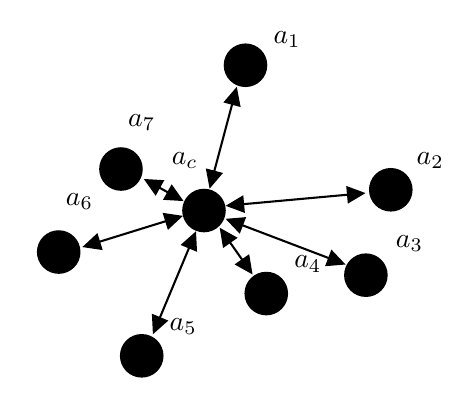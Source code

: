 

\tikzset{every picture/.style={line width=0.75pt}} %set default line width to 0.75pt        

\begin{tikzpicture}[x=0.75pt,y=0.75pt,yscale=-1,xscale=1]
%uncomment if require: \path (0,300); %set diagram left start at 0, and has height of 300

%Shape: Circle [id:dp7423665805715218] 
\draw  [fill={rgb, 255:red, 0; green, 0; blue, 0 }  ,fill opacity=1 ] (320,140) .. controls (320,134.48) and (324.48,130) .. (330,130) .. controls (335.52,130) and (340,134.48) .. (340,140) .. controls (340,145.52) and (335.52,150) .. (330,150) .. controls (324.48,150) and (320,145.52) .. (320,140) -- cycle ;
%Shape: Circle [id:dp5235386347538586] 
\draw  [fill={rgb, 255:red, 0; green, 0; blue, 0 }  ,fill opacity=1 ] (380,90) .. controls (380,84.48) and (384.48,80) .. (390,80) .. controls (395.52,80) and (400,84.48) .. (400,90) .. controls (400,95.52) and (395.52,100) .. (390,100) .. controls (384.48,100) and (380,95.52) .. (380,90) -- cycle ;
%Shape: Circle [id:dp04945883746430346] 
\draw  [fill={rgb, 255:red, 0; green, 0; blue, 0 }  ,fill opacity=1 ] (368,131.14) .. controls (368,125.62) and (372.48,121.14) .. (378,121.14) .. controls (383.52,121.14) and (388,125.62) .. (388,131.14) .. controls (388,136.67) and (383.52,141.14) .. (378,141.14) .. controls (372.48,141.14) and (368,136.67) .. (368,131.14) -- cycle ;
%Shape: Circle [id:dp15632991149166253] 
\draw  [fill={rgb, 255:red, 0; green, 0; blue, 0 }  ,fill opacity=1 ] (310,30) .. controls (310,24.48) and (314.48,20) .. (320,20) .. controls (325.52,20) and (330,24.48) .. (330,30) .. controls (330,35.52) and (325.52,40) .. (320,40) .. controls (314.48,40) and (310,35.52) .. (310,30) -- cycle ;
%Shape: Circle [id:dp9738919059343243] 
\draw  [fill={rgb, 255:red, 0; green, 0; blue, 0 }  ,fill opacity=1 ] (290,100) .. controls (290,94.48) and (294.48,90) .. (300,90) .. controls (305.52,90) and (310,94.48) .. (310,100) .. controls (310,105.52) and (305.52,110) .. (300,110) .. controls (294.48,110) and (290,105.52) .. (290,100) -- cycle ;
%Shape: Circle [id:dp4394566343229289] 
\draw  [fill={rgb, 255:red, 0; green, 0; blue, 0 }  ,fill opacity=1 ] (260,170) .. controls (260,164.48) and (264.48,160) .. (270,160) .. controls (275.52,160) and (280,164.48) .. (280,170) .. controls (280,175.52) and (275.52,180) .. (270,180) .. controls (264.48,180) and (260,175.52) .. (260,170) -- cycle ;
%Shape: Circle [id:dp24557041278636782] 
\draw  [fill={rgb, 255:red, 0; green, 0; blue, 0 }  ,fill opacity=1 ] (250,80) .. controls (250,74.48) and (254.48,70) .. (260,70) .. controls (265.52,70) and (270,74.48) .. (270,80) .. controls (270,85.52) and (265.52,90) .. (260,90) .. controls (254.48,90) and (250,85.52) .. (250,80) -- cycle ;
%Shape: Circle [id:dp22392644064545775] 
\draw  [fill={rgb, 255:red, 0; green, 0; blue, 0 }  ,fill opacity=1 ] (220,120) .. controls (220,114.48) and (224.48,110) .. (230,110) .. controls (235.52,110) and (240,114.48) .. (240,120) .. controls (240,125.52) and (235.52,130) .. (230,130) .. controls (224.48,130) and (220,125.52) .. (220,120) -- cycle ;
%Straight Lines [id:da6216865231747761] 
\draw    (244.27,116.71) -- (286.99,103.46) ;
\draw [shift={(289.86,102.57)}, rotate = 522.77] [fill={rgb, 255:red, 0; green, 0; blue, 0 }  ][line width=0.08]  [draw opacity=0] (8.93,-4.29) -- (0,0) -- (8.93,4.29) -- cycle    ;
\draw [shift={(241.4,117.6)}, rotate = 342.77] [fill={rgb, 255:red, 0; green, 0; blue, 0 }  ][line width=0.08]  [draw opacity=0] (8.93,-4.29) -- (0,0) -- (8.93,4.29) -- cycle    ;
%Straight Lines [id:da17461811223426293] 
\draw    (276.56,156.83) -- (294.99,112.77) ;
\draw [shift={(296.14,110)}, rotate = 472.69] [fill={rgb, 255:red, 0; green, 0; blue, 0 }  ][line width=0.08]  [draw opacity=0] (8.93,-4.29) -- (0,0) -- (8.93,4.29) -- cycle    ;
\draw [shift={(275.4,159.6)}, rotate = 292.69] [fill={rgb, 255:red, 0; green, 0; blue, 0 }  ][line width=0.08]  [draw opacity=0] (8.93,-4.29) -- (0,0) -- (8.93,4.29) -- cycle    ;
%Straight Lines [id:da48399499639035426] 
\draw    (321.67,128.35) -- (309.3,110.74) ;
\draw [shift={(307.57,108.29)}, rotate = 414.89] [fill={rgb, 255:red, 0; green, 0; blue, 0 }  ][line width=0.08]  [draw opacity=0] (8.93,-4.29) -- (0,0) -- (8.93,4.29) -- cycle    ;
\draw [shift={(323.4,130.8)}, rotate = 234.89] [fill={rgb, 255:red, 0; green, 0; blue, 0 }  ][line width=0.08]  [draw opacity=0] (8.93,-4.29) -- (0,0) -- (8.93,4.29) -- cycle    ;
%Straight Lines [id:da3523064226595709] 
\draw    (273.62,86.26) -- (287.52,93.97) ;
\draw [shift={(290.14,95.43)}, rotate = 209.04] [fill={rgb, 255:red, 0; green, 0; blue, 0 }  ][line width=0.08]  [draw opacity=0] (8.93,-4.29) -- (0,0) -- (8.93,4.29) -- cycle    ;
\draw [shift={(271,84.8)}, rotate = 29.04] [fill={rgb, 255:red, 0; green, 0; blue, 0 }  ][line width=0.08]  [draw opacity=0] (8.93,-4.29) -- (0,0) -- (8.93,4.29) -- cycle    ;
%Straight Lines [id:da002897532122466462] 
\draw    (315.03,43.3) -- (303.49,86.53) ;
\draw [shift={(302.71,89.43)}, rotate = 284.94] [fill={rgb, 255:red, 0; green, 0; blue, 0 }  ][line width=0.08]  [draw opacity=0] (8.93,-4.29) -- (0,0) -- (8.93,4.29) -- cycle    ;
\draw [shift={(315.8,40.4)}, rotate = 104.94] [fill={rgb, 255:red, 0; green, 0; blue, 0 }  ][line width=0.08]  [draw opacity=0] (8.93,-4.29) -- (0,0) -- (8.93,4.29) -- cycle    ;
%Straight Lines [id:da5423761688194884] 
\draw    (374.81,91.87) -- (313.42,97.44) ;
\draw [shift={(310.43,97.71)}, rotate = 354.81] [fill={rgb, 255:red, 0; green, 0; blue, 0 }  ][line width=0.08]  [draw opacity=0] (8.93,-4.29) -- (0,0) -- (8.93,4.29) -- cycle    ;
\draw [shift={(377.8,91.6)}, rotate = 174.81] [fill={rgb, 255:red, 0; green, 0; blue, 0 }  ][line width=0.08]  [draw opacity=0] (8.93,-4.29) -- (0,0) -- (8.93,4.29) -- cycle    ;
%Straight Lines [id:da3480714579021953] 
\draw    (365.4,124.93) -- (313.23,105.07) ;
\draw [shift={(310.43,104)}, rotate = 380.85] [fill={rgb, 255:red, 0; green, 0; blue, 0 }  ][line width=0.08]  [draw opacity=0] (8.93,-4.29) -- (0,0) -- (8.93,4.29) -- cycle    ;
\draw [shift={(368.2,126)}, rotate = 200.85] [fill={rgb, 255:red, 0; green, 0; blue, 0 }  ][line width=0.08]  [draw opacity=0] (8.93,-4.29) -- (0,0) -- (8.93,4.29) -- cycle    ;

% Text Node
\draw (283,70.4) node [anchor=north west][inner sep=0.75pt]    {$a_{c}$};
% Text Node
\draw (332,12.4) node [anchor=north west][inner sep=0.75pt]    {$a_{1}$};
% Text Node
\draw (401,70.4) node [anchor=north west][inner sep=0.75pt]    {$a_{2}$};
% Text Node
\draw (391,110.4) node [anchor=north west][inner sep=0.75pt]    {$a_{3}$};
% Text Node
\draw (342,120.4) node [anchor=north west][inner sep=0.75pt]    {$a_{4}$};
% Text Node
\draw (262,52.4) node [anchor=north west][inner sep=0.75pt]    {$a_{7}$};
% Text Node
\draw (232,90.4) node [anchor=north west][inner sep=0.75pt]    {$a_{6}$};
% Text Node
\draw (282,150.4) node [anchor=north west][inner sep=0.75pt]    {$a_{5}$};


\end{tikzpicture}